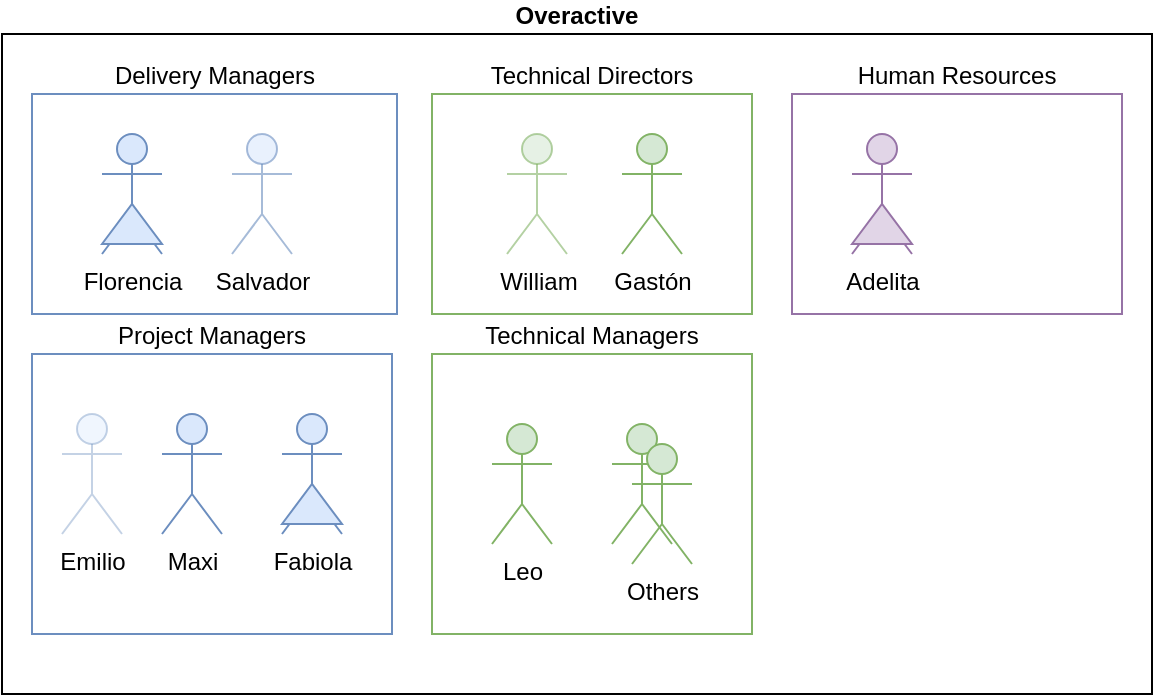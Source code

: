 <mxfile>
    <diagram id="4VGJEKoJ7Xsf8tkKujul" name="Overactive">
        <mxGraphModel dx="957" dy="776" grid="1" gridSize="10" guides="1" tooltips="1" connect="1" arrows="1" fold="1" page="1" pageScale="1" pageWidth="1169" pageHeight="827" math="0" shadow="0">
            <root>
                <mxCell id="0"/>
                <mxCell id="1" parent="0"/>
                <mxCell id="3" value="Overactive" style="rounded=0;whiteSpace=wrap;html=1;fillColor=none;labelPosition=center;verticalLabelPosition=top;align=center;verticalAlign=bottom;fontStyle=1" parent="1" vertex="1">
                    <mxGeometry x="105" y="100" width="575" height="330" as="geometry"/>
                </mxCell>
                <mxCell id="24" value="Delivery Managers" style="rounded=0;whiteSpace=wrap;html=1;fillColor=none;strokeColor=#6c8ebf;labelPosition=center;verticalLabelPosition=top;align=center;verticalAlign=bottom;" parent="1" vertex="1">
                    <mxGeometry x="120" y="130" width="182.5" height="110" as="geometry"/>
                </mxCell>
                <mxCell id="25" value="Technical Directors" style="rounded=0;whiteSpace=wrap;html=1;fillColor=none;strokeColor=#82b366;labelPosition=center;verticalLabelPosition=top;align=center;verticalAlign=bottom;" parent="1" vertex="1">
                    <mxGeometry x="320" y="130" width="160" height="110" as="geometry"/>
                </mxCell>
                <mxCell id="23" value="Project Managers" style="rounded=0;whiteSpace=wrap;html=1;fillColor=none;strokeColor=#6c8ebf;labelPosition=center;verticalLabelPosition=top;align=center;verticalAlign=bottom;" parent="1" vertex="1">
                    <mxGeometry x="120" y="260" width="180" height="140" as="geometry"/>
                </mxCell>
                <mxCell id="26" value="Technical Managers" style="rounded=0;whiteSpace=wrap;html=1;fillColor=none;strokeColor=#82b366;labelPosition=center;verticalLabelPosition=top;align=center;verticalAlign=bottom;" parent="1" vertex="1">
                    <mxGeometry x="320" y="260" width="160" height="140" as="geometry"/>
                </mxCell>
                <mxCell id="2" value="Maxi" style="shape=umlActor;verticalLabelPosition=bottom;verticalAlign=top;html=1;outlineConnect=0;fillColor=#dae8fc;strokeColor=#6c8ebf;" parent="1" vertex="1">
                    <mxGeometry x="185" y="290" width="30" height="60" as="geometry"/>
                </mxCell>
                <mxCell id="6" value="" style="group;strokeColor=none;" parent="1" vertex="1" connectable="0">
                    <mxGeometry x="245" y="290" width="30" height="60" as="geometry"/>
                </mxCell>
                <mxCell id="9" value="" style="group" parent="6" vertex="1" connectable="0">
                    <mxGeometry width="30" height="60" as="geometry"/>
                </mxCell>
                <mxCell id="4" value="Fabiola" style="shape=umlActor;verticalLabelPosition=bottom;verticalAlign=top;html=1;outlineConnect=0;fillColor=#dae8fc;strokeColor=#6c8ebf;" parent="9" vertex="1">
                    <mxGeometry width="30" height="60" as="geometry"/>
                </mxCell>
                <mxCell id="5" value="" style="triangle;whiteSpace=wrap;html=1;fillColor=#dae8fc;rotation=-90;strokeColor=#6c8ebf;" parent="9" vertex="1">
                    <mxGeometry x="5" y="30" width="20" height="30" as="geometry"/>
                </mxCell>
                <mxCell id="10" value="" style="group;strokeColor=none;" parent="1" vertex="1" connectable="0">
                    <mxGeometry x="155" y="150" width="30" height="60" as="geometry"/>
                </mxCell>
                <mxCell id="11" value="" style="group" parent="10" vertex="1" connectable="0">
                    <mxGeometry width="30" height="60" as="geometry"/>
                </mxCell>
                <mxCell id="12" value="Florencia" style="shape=umlActor;verticalLabelPosition=bottom;verticalAlign=top;html=1;outlineConnect=0;fillColor=#dae8fc;strokeColor=#6c8ebf;" parent="11" vertex="1">
                    <mxGeometry width="30" height="60" as="geometry"/>
                </mxCell>
                <mxCell id="13" value="" style="triangle;whiteSpace=wrap;html=1;fillColor=#dae8fc;rotation=-90;strokeColor=#6c8ebf;" parent="11" vertex="1">
                    <mxGeometry x="5" y="30" width="20" height="30" as="geometry"/>
                </mxCell>
                <mxCell id="18" value="Salvador" style="shape=umlActor;verticalLabelPosition=bottom;verticalAlign=top;html=1;outlineConnect=0;fillColor=#dae8fc;strokeColor=#6c8ebf;opacity=60;" parent="1" vertex="1">
                    <mxGeometry x="220" y="150" width="30" height="60" as="geometry"/>
                </mxCell>
                <mxCell id="19" value="William" style="shape=umlActor;verticalLabelPosition=bottom;verticalAlign=top;html=1;outlineConnect=0;fillColor=#d5e8d4;strokeColor=#82b366;opacity=60;" parent="1" vertex="1">
                    <mxGeometry x="357.5" y="150" width="30" height="60" as="geometry"/>
                </mxCell>
                <mxCell id="20" value="Gastón" style="shape=umlActor;verticalLabelPosition=bottom;verticalAlign=top;html=1;outlineConnect=0;fillColor=#d5e8d4;strokeColor=#82b366;" parent="1" vertex="1">
                    <mxGeometry x="415" y="150" width="30" height="60" as="geometry"/>
                </mxCell>
                <mxCell id="21" value="Leo" style="shape=umlActor;verticalLabelPosition=bottom;verticalAlign=top;html=1;outlineConnect=0;fillColor=#d5e8d4;strokeColor=#82b366;" parent="1" vertex="1">
                    <mxGeometry x="350" y="295" width="30" height="60" as="geometry"/>
                </mxCell>
                <mxCell id="22" value="Emilio" style="shape=umlActor;verticalLabelPosition=bottom;verticalAlign=top;html=1;outlineConnect=0;fillColor=#dae8fc;strokeColor=#6c8ebf;opacity=40;" parent="1" vertex="1">
                    <mxGeometry x="135" y="290" width="30" height="60" as="geometry"/>
                </mxCell>
                <mxCell id="27" value="Human Resources" style="rounded=0;whiteSpace=wrap;html=1;fillColor=none;strokeColor=#9673a6;labelPosition=center;verticalLabelPosition=top;align=center;verticalAlign=bottom;" parent="1" vertex="1">
                    <mxGeometry x="500" y="130" width="165" height="110" as="geometry"/>
                </mxCell>
                <mxCell id="34" value="" style="group" parent="1" vertex="1" connectable="0">
                    <mxGeometry x="410" y="295" width="40" height="70" as="geometry"/>
                </mxCell>
                <mxCell id="28" value="" style="shape=umlActor;verticalLabelPosition=bottom;verticalAlign=top;html=1;outlineConnect=0;fillColor=#d5e8d4;strokeColor=#82b366;" parent="34" vertex="1">
                    <mxGeometry width="30" height="60" as="geometry"/>
                </mxCell>
                <mxCell id="32" value="Others" style="shape=umlActor;verticalLabelPosition=bottom;verticalAlign=top;html=1;outlineConnect=0;fillColor=#d5e8d4;strokeColor=#82b366;" parent="34" vertex="1">
                    <mxGeometry x="10" y="10" width="30" height="60" as="geometry"/>
                </mxCell>
                <mxCell id="36" value="" style="group" parent="1" vertex="1" connectable="0">
                    <mxGeometry x="530" y="150" width="30" height="60" as="geometry"/>
                </mxCell>
                <mxCell id="16" value="Adelita" style="shape=umlActor;verticalLabelPosition=bottom;verticalAlign=top;html=1;outlineConnect=0;fillColor=#e1d5e7;strokeColor=#9673a6;" parent="36" vertex="1">
                    <mxGeometry width="30" height="60" as="geometry"/>
                </mxCell>
                <mxCell id="17" value="" style="triangle;whiteSpace=wrap;html=1;fillColor=#e1d5e7;rotation=-90;strokeColor=#9673a6;" parent="36" vertex="1">
                    <mxGeometry x="5" y="30" width="20" height="30" as="geometry"/>
                </mxCell>
            </root>
        </mxGraphModel>
    </diagram>
    <diagram name="Evertec" id="dQEx5DTnshNjVvx_merW">
        <mxGraphModel dx="798" dy="647" grid="1" gridSize="10" guides="1" tooltips="1" connect="1" arrows="1" fold="1" page="1" pageScale="1" pageWidth="1169" pageHeight="827" math="0" shadow="0">
            <root>
                <mxCell id="9hc8IyFY8AAi5o9XFkEQ-0"/>
                <mxCell id="9hc8IyFY8AAi5o9XFkEQ-1" parent="9hc8IyFY8AAi5o9XFkEQ-0"/>
                <mxCell id="9hc8IyFY8AAi5o9XFkEQ-2" value="Banco Cooperativo (BCPR)" style="rounded=0;whiteSpace=wrap;html=1;fillColor=none;labelPosition=center;verticalLabelPosition=top;align=center;verticalAlign=bottom;fontStyle=1" parent="9hc8IyFY8AAi5o9XFkEQ-1" vertex="1">
                    <mxGeometry x="105" y="100" width="565" height="510" as="geometry"/>
                </mxCell>
                <mxCell id="-55iJqX7cyHrTdOnYh2b-0" value="Overactive" style="rounded=0;whiteSpace=wrap;fillColor=none;dashed=1;strokeColor=#666666;fontColor=#333333;labelPosition=center;verticalLabelPosition=top;align=center;verticalAlign=bottom;fontStyle=1" vertex="1" parent="9hc8IyFY8AAi5o9XFkEQ-1">
                    <mxGeometry x="120" y="140" width="350" height="460" as="geometry"/>
                </mxCell>
                <mxCell id="-55iJqX7cyHrTdOnYh2b-1" value="Evertec" style="rounded=0;whiteSpace=wrap;html=1;fillColor=none;labelPosition=center;verticalLabelPosition=top;align=center;verticalAlign=bottom;dashed=1;fontStyle=1" vertex="1" parent="9hc8IyFY8AAi5o9XFkEQ-1">
                    <mxGeometry x="480" y="140" width="170" height="460" as="geometry"/>
                </mxCell>
                <mxCell id="9hc8IyFY8AAi5o9XFkEQ-7" value="Maxi" style="shape=umlActor;verticalLabelPosition=bottom;verticalAlign=top;html=1;outlineConnect=0;fillColor=#d5e8d4;strokeColor=#82b366;" parent="9hc8IyFY8AAi5o9XFkEQ-1" vertex="1">
                    <mxGeometry x="155" y="290" width="30" height="60" as="geometry"/>
                </mxCell>
                <mxCell id="9hc8IyFY8AAi5o9XFkEQ-8" value="" style="group;strokeColor=none;" parent="9hc8IyFY8AAi5o9XFkEQ-1" vertex="1" connectable="0">
                    <mxGeometry x="245" y="290" width="30" height="60" as="geometry"/>
                </mxCell>
                <mxCell id="9hc8IyFY8AAi5o9XFkEQ-9" value="" style="group" parent="9hc8IyFY8AAi5o9XFkEQ-8" vertex="1" connectable="0">
                    <mxGeometry width="30" height="60" as="geometry"/>
                </mxCell>
                <mxCell id="9hc8IyFY8AAi5o9XFkEQ-10" value="Fabiola" style="shape=umlActor;verticalLabelPosition=bottom;verticalAlign=top;html=1;outlineConnect=0;fillColor=#d5e8d4;strokeColor=#82b366;" parent="9hc8IyFY8AAi5o9XFkEQ-9" vertex="1">
                    <mxGeometry width="30" height="60" as="geometry"/>
                </mxCell>
                <mxCell id="9hc8IyFY8AAi5o9XFkEQ-11" value="" style="triangle;whiteSpace=wrap;html=1;fillColor=#d5e8d4;rotation=-90;strokeColor=#82b366;" parent="9hc8IyFY8AAi5o9XFkEQ-9" vertex="1">
                    <mxGeometry x="5" y="30" width="20" height="30" as="geometry"/>
                </mxCell>
                <mxCell id="9hc8IyFY8AAi5o9XFkEQ-12" value="" style="group;strokeColor=none;" parent="9hc8IyFY8AAi5o9XFkEQ-1" vertex="1" connectable="0">
                    <mxGeometry x="155" y="150" width="30" height="60" as="geometry"/>
                </mxCell>
                <mxCell id="9hc8IyFY8AAi5o9XFkEQ-13" value="" style="group" parent="9hc8IyFY8AAi5o9XFkEQ-12" vertex="1" connectable="0">
                    <mxGeometry width="30" height="60" as="geometry"/>
                </mxCell>
                <mxCell id="9hc8IyFY8AAi5o9XFkEQ-14" value="Florencia" style="shape=umlActor;verticalLabelPosition=bottom;verticalAlign=top;html=1;outlineConnect=0;fillColor=#d5e8d4;strokeColor=#82b366;" parent="9hc8IyFY8AAi5o9XFkEQ-13" vertex="1">
                    <mxGeometry width="30" height="60" as="geometry"/>
                </mxCell>
                <mxCell id="9hc8IyFY8AAi5o9XFkEQ-15" value="" style="triangle;whiteSpace=wrap;html=1;fillColor=#d5e8d4;rotation=-90;strokeColor=#82b366;" parent="9hc8IyFY8AAi5o9XFkEQ-13" vertex="1">
                    <mxGeometry x="5" y="30" width="20" height="30" as="geometry"/>
                </mxCell>
                <mxCell id="9hc8IyFY8AAi5o9XFkEQ-19" value="Enrique" style="shape=umlActor;verticalLabelPosition=bottom;verticalAlign=top;html=1;outlineConnect=0;fillColor=#dae8fc;strokeColor=#6c8ebf;" parent="9hc8IyFY8AAi5o9XFkEQ-1" vertex="1">
                    <mxGeometry x="550" y="510" width="30" height="60" as="geometry"/>
                </mxCell>
                <mxCell id="XcuYYT0ju3Yd_wlvGGqH-1" value="Edwin" style="shape=umlActor;verticalLabelPosition=bottom;verticalAlign=top;html=1;outlineConnect=0;fillColor=#dae8fc;strokeColor=#6c8ebf;" parent="9hc8IyFY8AAi5o9XFkEQ-1" vertex="1">
                    <mxGeometry x="490" y="150" width="30" height="60" as="geometry"/>
                </mxCell>
                <mxCell id="XcuYYT0ju3Yd_wlvGGqH-2" value="Leo" style="shape=umlActor;verticalLabelPosition=bottom;verticalAlign=top;html=1;outlineConnect=0;fillColor=#d5e8d4;strokeColor=#82b366;" parent="9hc8IyFY8AAi5o9XFkEQ-1" vertex="1">
                    <mxGeometry x="230" y="400" width="30" height="60" as="geometry"/>
                </mxCell>
                <mxCell id="gZvV0nH_NGW89BqpKpGX-0" value="Salvador" style="shape=umlActor;verticalLabelPosition=bottom;verticalAlign=top;html=1;outlineConnect=0;fillColor=#d5e8d4;strokeColor=#82b366;opacity=60;" parent="9hc8IyFY8AAi5o9XFkEQ-1" vertex="1">
                    <mxGeometry x="220" y="150" width="30" height="60" as="geometry"/>
                </mxCell>
                <mxCell id="gZvV0nH_NGW89BqpKpGX-2" value="Pedro" style="shape=umlActor;verticalLabelPosition=bottom;verticalAlign=top;html=1;outlineConnect=0;fillColor=#d5e8d4;strokeColor=#82b366;" parent="9hc8IyFY8AAi5o9XFkEQ-1" vertex="1">
                    <mxGeometry x="245" y="510" width="30" height="60" as="geometry"/>
                </mxCell>
                <mxCell id="gZvV0nH_NGW89BqpKpGX-3" value="Simón" style="shape=umlActor;verticalLabelPosition=bottom;verticalAlign=top;html=1;outlineConnect=0;fillColor=#d5e8d4;strokeColor=#82b366;" parent="9hc8IyFY8AAi5o9XFkEQ-1" vertex="1">
                    <mxGeometry x="310" y="510" width="30" height="60" as="geometry"/>
                </mxCell>
                <mxCell id="gZvV0nH_NGW89BqpKpGX-4" value="Luis" style="shape=umlActor;verticalLabelPosition=bottom;verticalAlign=top;html=1;outlineConnect=0;fillColor=#d5e8d4;strokeColor=#82b366;" parent="9hc8IyFY8AAi5o9XFkEQ-1" vertex="1">
                    <mxGeometry x="370" y="510" width="30" height="60" as="geometry"/>
                </mxCell>
                <mxCell id="gZvV0nH_NGW89BqpKpGX-5" value="Facundo" style="shape=umlActor;verticalLabelPosition=bottom;verticalAlign=top;html=1;outlineConnect=0;fillColor=#dae8fc;strokeColor=#6c8ebf;" parent="9hc8IyFY8AAi5o9XFkEQ-1" vertex="1">
                    <mxGeometry x="500" y="510" width="30" height="60" as="geometry"/>
                </mxCell>
                <mxCell id="gZvV0nH_NGW89BqpKpGX-9" value="" style="group" parent="9hc8IyFY8AAi5o9XFkEQ-1" vertex="1" connectable="0">
                    <mxGeometry x="320" y="400" width="30" height="60" as="geometry"/>
                </mxCell>
                <mxCell id="gZvV0nH_NGW89BqpKpGX-10" value="Pamela" style="shape=umlActor;verticalLabelPosition=bottom;verticalAlign=top;html=1;outlineConnect=0;fillColor=#d5e8d4;strokeColor=#82b366;" parent="gZvV0nH_NGW89BqpKpGX-9" vertex="1">
                    <mxGeometry width="30" height="60" as="geometry"/>
                </mxCell>
                <mxCell id="gZvV0nH_NGW89BqpKpGX-11" value="" style="triangle;whiteSpace=wrap;html=1;fillColor=#d5e8d4;rotation=-90;strokeColor=#82b366;" parent="gZvV0nH_NGW89BqpKpGX-9" vertex="1">
                    <mxGeometry x="5" y="30" width="20" height="30" as="geometry"/>
                </mxCell>
                <mxCell id="gZvV0nH_NGW89BqpKpGX-18" value="" style="group" parent="9hc8IyFY8AAi5o9XFkEQ-1" vertex="1" connectable="0">
                    <mxGeometry x="190" y="510" width="30" height="60" as="geometry"/>
                </mxCell>
                <mxCell id="gZvV0nH_NGW89BqpKpGX-19" value="Rosana" style="shape=umlActor;verticalLabelPosition=bottom;verticalAlign=top;html=1;outlineConnect=0;fillColor=#d5e8d4;strokeColor=#82b366;" parent="gZvV0nH_NGW89BqpKpGX-18" vertex="1">
                    <mxGeometry width="30" height="60" as="geometry"/>
                </mxCell>
                <mxCell id="gZvV0nH_NGW89BqpKpGX-20" value="" style="triangle;whiteSpace=wrap;html=1;fillColor=#d5e8d4;rotation=-90;strokeColor=#82b366;" parent="gZvV0nH_NGW89BqpKpGX-18" vertex="1">
                    <mxGeometry x="5" y="30" width="20" height="30" as="geometry"/>
                </mxCell>
                <mxCell id="gZvV0nH_NGW89BqpKpGX-21" value="Mervin" style="shape=umlActor;verticalLabelPosition=bottom;verticalAlign=top;html=1;outlineConnect=0;fillColor=#d5e8d4;strokeColor=#82b366;" parent="9hc8IyFY8AAi5o9XFkEQ-1" vertex="1">
                    <mxGeometry x="420" y="510" width="30" height="60" as="geometry"/>
                </mxCell>
                <mxCell id="gZvV0nH_NGW89BqpKpGX-22" value="" style="group" parent="9hc8IyFY8AAi5o9XFkEQ-1" vertex="1" connectable="0">
                    <mxGeometry x="140" y="510" width="30" height="60" as="geometry"/>
                </mxCell>
                <mxCell id="gZvV0nH_NGW89BqpKpGX-23" value="Yuliet" style="shape=umlActor;verticalLabelPosition=bottom;verticalAlign=top;html=1;outlineConnect=0;fillColor=#d5e8d4;strokeColor=#82b366;" parent="gZvV0nH_NGW89BqpKpGX-22" vertex="1">
                    <mxGeometry width="30" height="60" as="geometry"/>
                </mxCell>
                <mxCell id="gZvV0nH_NGW89BqpKpGX-24" value="" style="triangle;whiteSpace=wrap;html=1;fillColor=#d5e8d4;rotation=-90;strokeColor=#82b366;" parent="gZvV0nH_NGW89BqpKpGX-22" vertex="1">
                    <mxGeometry x="5" y="30" width="20" height="30" as="geometry"/>
                </mxCell>
                <mxCell id="gZvV0nH_NGW89BqpKpGX-25" value="Rodrigo" style="shape=umlActor;verticalLabelPosition=bottom;verticalAlign=top;html=1;outlineConnect=0;fillColor=#d5e8d4;strokeColor=#82b366;" parent="9hc8IyFY8AAi5o9XFkEQ-1" vertex="1">
                    <mxGeometry x="400" y="400" width="30" height="60" as="geometry"/>
                </mxCell>
                <mxCell id="gZvV0nH_NGW89BqpKpGX-26" value="Hector" style="shape=umlActor;verticalLabelPosition=bottom;verticalAlign=top;html=1;outlineConnect=0;fillColor=#dae8fc;strokeColor=#6c8ebf;" parent="9hc8IyFY8AAi5o9XFkEQ-1" vertex="1">
                    <mxGeometry x="600" y="510" width="30" height="60" as="geometry"/>
                </mxCell>
                <mxCell id="-55iJqX7cyHrTdOnYh2b-2" value="" style="group;strokeColor=none;" vertex="1" connectable="0" parent="9hc8IyFY8AAi5o9XFkEQ-1">
                    <mxGeometry x="310" y="290" width="30" height="60" as="geometry"/>
                </mxCell>
                <mxCell id="-55iJqX7cyHrTdOnYh2b-3" value="" style="group" vertex="1" connectable="0" parent="-55iJqX7cyHrTdOnYh2b-2">
                    <mxGeometry width="30" height="60" as="geometry"/>
                </mxCell>
                <mxCell id="-55iJqX7cyHrTdOnYh2b-4" value="Mónica" style="shape=umlActor;verticalLabelPosition=bottom;verticalAlign=top;html=1;outlineConnect=0;fillColor=#d5e8d4;strokeColor=#82b366;" vertex="1" parent="-55iJqX7cyHrTdOnYh2b-3">
                    <mxGeometry width="30" height="60" as="geometry"/>
                </mxCell>
                <mxCell id="-55iJqX7cyHrTdOnYh2b-5" value="" style="triangle;whiteSpace=wrap;html=1;fillColor=#d5e8d4;rotation=-90;strokeColor=#82b366;" vertex="1" parent="-55iJqX7cyHrTdOnYh2b-3">
                    <mxGeometry x="5" y="30" width="20" height="30" as="geometry"/>
                </mxCell>
            </root>
        </mxGraphModel>
    </diagram>
</mxfile>